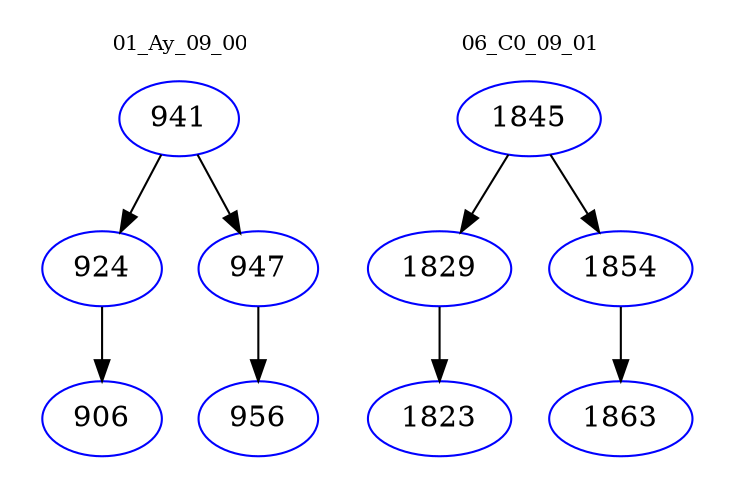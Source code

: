 digraph{
subgraph cluster_0 {
color = white
label = "01_Ay_09_00";
fontsize=10;
T0_941 [label="941", color="blue"]
T0_941 -> T0_924 [color="black"]
T0_924 [label="924", color="blue"]
T0_924 -> T0_906 [color="black"]
T0_906 [label="906", color="blue"]
T0_941 -> T0_947 [color="black"]
T0_947 [label="947", color="blue"]
T0_947 -> T0_956 [color="black"]
T0_956 [label="956", color="blue"]
}
subgraph cluster_1 {
color = white
label = "06_C0_09_01";
fontsize=10;
T1_1845 [label="1845", color="blue"]
T1_1845 -> T1_1829 [color="black"]
T1_1829 [label="1829", color="blue"]
T1_1829 -> T1_1823 [color="black"]
T1_1823 [label="1823", color="blue"]
T1_1845 -> T1_1854 [color="black"]
T1_1854 [label="1854", color="blue"]
T1_1854 -> T1_1863 [color="black"]
T1_1863 [label="1863", color="blue"]
}
}
